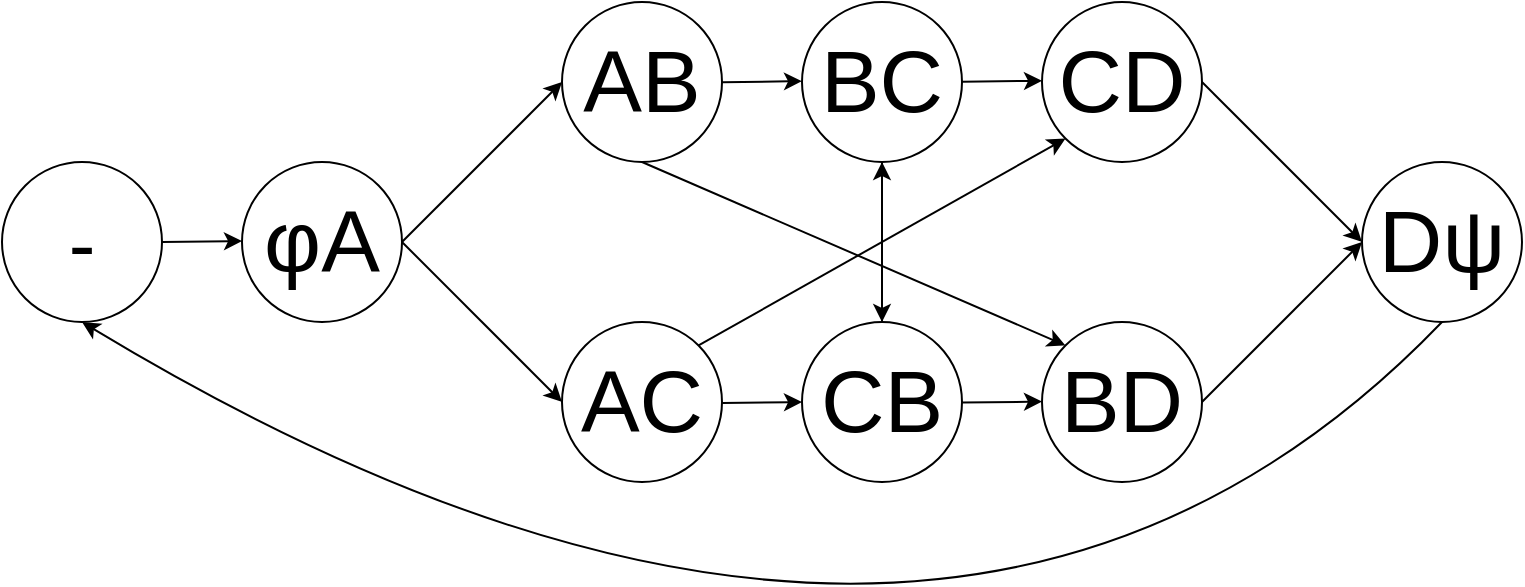 <mxfile version="22.1.20" type="github">
  <diagram name="Seite-1" id="IBqcnsN6eLZTh5Qhn7dX">
    <mxGraphModel dx="1195" dy="652" grid="1" gridSize="10" guides="1" tooltips="1" connect="1" arrows="1" fold="1" page="1" pageScale="1" pageWidth="1169" pageHeight="827" math="0" shadow="0">
      <root>
        <mxCell id="0" />
        <mxCell id="1" parent="0" />
        <mxCell id="aK3b99Qzdh7lHUsJJeN6-3" value="AB" style="ellipse;whiteSpace=wrap;html=1;aspect=fixed;fontSize=44;" vertex="1" parent="1">
          <mxGeometry x="480" y="80" width="80" height="80" as="geometry" />
        </mxCell>
        <mxCell id="aK3b99Qzdh7lHUsJJeN6-4" value="φA" style="ellipse;whiteSpace=wrap;html=1;aspect=fixed;fontSize=44;" vertex="1" parent="1">
          <mxGeometry x="320" y="160" width="80" height="80" as="geometry" />
        </mxCell>
        <mxCell id="aK3b99Qzdh7lHUsJJeN6-6" value="" style="endArrow=classic;html=1;rounded=0;curved=1;entryX=0;entryY=0.5;entryDx=0;entryDy=0;exitX=1;exitY=0.5;exitDx=0;exitDy=0;" edge="1" parent="1" source="aK3b99Qzdh7lHUsJJeN6-4" target="aK3b99Qzdh7lHUsJJeN6-3">
          <mxGeometry width="50" height="50" relative="1" as="geometry">
            <mxPoint x="400" y="200" as="sourcePoint" />
            <mxPoint x="470" y="210" as="targetPoint" />
          </mxGeometry>
        </mxCell>
        <mxCell id="aK3b99Qzdh7lHUsJJeN6-8" value="BD" style="ellipse;whiteSpace=wrap;html=1;aspect=fixed;fontSize=44;" vertex="1" parent="1">
          <mxGeometry x="720" y="240" width="80" height="80" as="geometry" />
        </mxCell>
        <mxCell id="aK3b99Qzdh7lHUsJJeN6-10" value="AC" style="ellipse;whiteSpace=wrap;html=1;aspect=fixed;fontSize=44;" vertex="1" parent="1">
          <mxGeometry x="480" y="240" width="80" height="80" as="geometry" />
        </mxCell>
        <mxCell id="aK3b99Qzdh7lHUsJJeN6-16" value="CD" style="ellipse;whiteSpace=wrap;html=1;aspect=fixed;fontSize=44;" vertex="1" parent="1">
          <mxGeometry x="720" y="80" width="80" height="80" as="geometry" />
        </mxCell>
        <mxCell id="aK3b99Qzdh7lHUsJJeN6-20" value="" style="endArrow=classic;html=1;rounded=0;curved=1;entryX=0;entryY=0.5;entryDx=0;entryDy=0;exitX=1;exitY=0.5;exitDx=0;exitDy=0;" edge="1" parent="1" source="aK3b99Qzdh7lHUsJJeN6-1">
          <mxGeometry width="50" height="50" relative="1" as="geometry">
            <mxPoint x="240" y="199.5" as="sourcePoint" />
            <mxPoint x="320" y="199.5" as="targetPoint" />
          </mxGeometry>
        </mxCell>
        <mxCell id="aK3b99Qzdh7lHUsJJeN6-24" value="" style="endArrow=classic;html=1;rounded=0;curved=1;entryX=0;entryY=0.5;entryDx=0;entryDy=0;exitX=1;exitY=0.5;exitDx=0;exitDy=0;" edge="1" parent="1" source="aK3b99Qzdh7lHUsJJeN6-4" target="aK3b99Qzdh7lHUsJJeN6-10">
          <mxGeometry width="50" height="50" relative="1" as="geometry">
            <mxPoint x="410" y="210" as="sourcePoint" />
            <mxPoint x="490" y="170" as="targetPoint" />
          </mxGeometry>
        </mxCell>
        <mxCell id="aK3b99Qzdh7lHUsJJeN6-25" value="Dψ" style="ellipse;whiteSpace=wrap;html=1;aspect=fixed;fontSize=44;" vertex="1" parent="1">
          <mxGeometry x="880" y="160" width="80" height="80" as="geometry" />
        </mxCell>
        <mxCell id="aK3b99Qzdh7lHUsJJeN6-26" value="" style="endArrow=classic;html=1;rounded=0;curved=1;entryX=0;entryY=0.5;entryDx=0;entryDy=0;exitX=1;exitY=0.5;exitDx=0;exitDy=0;" edge="1" parent="1" source="aK3b99Qzdh7lHUsJJeN6-16">
          <mxGeometry width="50" height="50" relative="1" as="geometry">
            <mxPoint x="800" y="140" as="sourcePoint" />
            <mxPoint x="880" y="200" as="targetPoint" />
          </mxGeometry>
        </mxCell>
        <mxCell id="aK3b99Qzdh7lHUsJJeN6-27" value="" style="endArrow=classic;html=1;rounded=0;curved=1;entryX=0;entryY=0.5;entryDx=0;entryDy=0;exitX=1;exitY=0.5;exitDx=0;exitDy=0;" edge="1" parent="1" source="aK3b99Qzdh7lHUsJJeN6-8">
          <mxGeometry width="50" height="50" relative="1" as="geometry">
            <mxPoint x="800" y="260" as="sourcePoint" />
            <mxPoint x="880" y="200" as="targetPoint" />
          </mxGeometry>
        </mxCell>
        <mxCell id="aK3b99Qzdh7lHUsJJeN6-28" value="" style="endArrow=classic;html=1;rounded=0;curved=1;entryX=0;entryY=0.5;entryDx=0;entryDy=0;exitX=1;exitY=0.5;exitDx=0;exitDy=0;" edge="1" parent="1" target="aK3b99Qzdh7lHUsJJeN6-1">
          <mxGeometry width="50" height="50" relative="1" as="geometry">
            <mxPoint x="240" y="199.5" as="sourcePoint" />
            <mxPoint x="320" y="199.5" as="targetPoint" />
          </mxGeometry>
        </mxCell>
        <mxCell id="aK3b99Qzdh7lHUsJJeN6-1" value="-" style="ellipse;whiteSpace=wrap;html=1;aspect=fixed;fontSize=40;" vertex="1" parent="1">
          <mxGeometry x="200" y="160" width="80" height="80" as="geometry" />
        </mxCell>
        <mxCell id="aK3b99Qzdh7lHUsJJeN6-29" value="BC" style="ellipse;whiteSpace=wrap;html=1;aspect=fixed;fontSize=44;" vertex="1" parent="1">
          <mxGeometry x="600" y="80" width="80" height="80" as="geometry" />
        </mxCell>
        <mxCell id="aK3b99Qzdh7lHUsJJeN6-30" value="CB" style="ellipse;whiteSpace=wrap;html=1;aspect=fixed;fontSize=44;" vertex="1" parent="1">
          <mxGeometry x="600" y="240" width="80" height="80" as="geometry" />
        </mxCell>
        <mxCell id="aK3b99Qzdh7lHUsJJeN6-31" value="" style="endArrow=classic;html=1;rounded=0;curved=1;entryX=0;entryY=0.5;entryDx=0;entryDy=0;exitX=1;exitY=0.5;exitDx=0;exitDy=0;" edge="1" parent="1">
          <mxGeometry width="50" height="50" relative="1" as="geometry">
            <mxPoint x="560" y="120.08" as="sourcePoint" />
            <mxPoint x="600" y="119.58" as="targetPoint" />
          </mxGeometry>
        </mxCell>
        <mxCell id="aK3b99Qzdh7lHUsJJeN6-32" value="" style="endArrow=classic;html=1;rounded=0;curved=1;entryX=0;entryY=0.5;entryDx=0;entryDy=0;exitX=1;exitY=0.5;exitDx=0;exitDy=0;" edge="1" parent="1">
          <mxGeometry width="50" height="50" relative="1" as="geometry">
            <mxPoint x="560" y="280.5" as="sourcePoint" />
            <mxPoint x="600" y="280" as="targetPoint" />
          </mxGeometry>
        </mxCell>
        <mxCell id="aK3b99Qzdh7lHUsJJeN6-33" value="" style="endArrow=classic;html=1;rounded=0;curved=1;entryX=0.5;entryY=0;entryDx=0;entryDy=0;exitX=0.5;exitY=1;exitDx=0;exitDy=0;" edge="1" parent="1" source="aK3b99Qzdh7lHUsJJeN6-29" target="aK3b99Qzdh7lHUsJJeN6-30">
          <mxGeometry width="50" height="50" relative="1" as="geometry">
            <mxPoint x="750" y="170.5" as="sourcePoint" />
            <mxPoint x="790" y="170" as="targetPoint" />
          </mxGeometry>
        </mxCell>
        <mxCell id="aK3b99Qzdh7lHUsJJeN6-34" value="" style="endArrow=classic;html=1;rounded=0;curved=1;entryX=0.5;entryY=1;entryDx=0;entryDy=0;exitX=0.5;exitY=0;exitDx=0;exitDy=0;" edge="1" parent="1" source="aK3b99Qzdh7lHUsJJeN6-30" target="aK3b99Qzdh7lHUsJJeN6-29">
          <mxGeometry width="50" height="50" relative="1" as="geometry">
            <mxPoint x="320" y="240" as="sourcePoint" />
            <mxPoint x="360" y="239.5" as="targetPoint" />
          </mxGeometry>
        </mxCell>
        <mxCell id="aK3b99Qzdh7lHUsJJeN6-35" value="" style="endArrow=classic;html=1;rounded=0;curved=1;entryX=0;entryY=0.5;entryDx=0;entryDy=0;exitX=1;exitY=0.5;exitDx=0;exitDy=0;" edge="1" parent="1">
          <mxGeometry width="50" height="50" relative="1" as="geometry">
            <mxPoint x="680" y="119.87" as="sourcePoint" />
            <mxPoint x="720" y="119.37" as="targetPoint" />
          </mxGeometry>
        </mxCell>
        <mxCell id="aK3b99Qzdh7lHUsJJeN6-36" value="" style="endArrow=classic;html=1;rounded=0;curved=1;entryX=0;entryY=0.5;entryDx=0;entryDy=0;exitX=1;exitY=0.5;exitDx=0;exitDy=0;" edge="1" parent="1">
          <mxGeometry width="50" height="50" relative="1" as="geometry">
            <mxPoint x="680" y="280.29" as="sourcePoint" />
            <mxPoint x="720" y="279.79" as="targetPoint" />
          </mxGeometry>
        </mxCell>
        <mxCell id="aK3b99Qzdh7lHUsJJeN6-37" value="" style="endArrow=classic;html=1;rounded=0;curved=1;entryX=0;entryY=1;entryDx=0;entryDy=0;exitX=1;exitY=0;exitDx=0;exitDy=0;" edge="1" parent="1" source="aK3b99Qzdh7lHUsJJeN6-10" target="aK3b99Qzdh7lHUsJJeN6-16">
          <mxGeometry width="50" height="50" relative="1" as="geometry">
            <mxPoint x="810" y="290" as="sourcePoint" />
            <mxPoint x="890" y="210" as="targetPoint" />
          </mxGeometry>
        </mxCell>
        <mxCell id="aK3b99Qzdh7lHUsJJeN6-38" value="" style="endArrow=classic;html=1;rounded=0;curved=1;entryX=0;entryY=0;entryDx=0;entryDy=0;exitX=1;exitY=0.5;exitDx=0;exitDy=0;" edge="1" parent="1" target="aK3b99Qzdh7lHUsJJeN6-8">
          <mxGeometry width="50" height="50" relative="1" as="geometry">
            <mxPoint x="520" y="160" as="sourcePoint" />
            <mxPoint x="600" y="240" as="targetPoint" />
          </mxGeometry>
        </mxCell>
        <mxCell id="aK3b99Qzdh7lHUsJJeN6-39" value="" style="endArrow=classic;html=1;rounded=0;curved=1;exitX=0.5;exitY=1;exitDx=0;exitDy=0;entryX=0.5;entryY=1;entryDx=0;entryDy=0;" edge="1" parent="1" source="aK3b99Qzdh7lHUsJJeN6-25" target="aK3b99Qzdh7lHUsJJeN6-1">
          <mxGeometry width="50" height="50" relative="1" as="geometry">
            <mxPoint x="560" y="230" as="sourcePoint" />
            <mxPoint x="600" y="230" as="targetPoint" />
            <Array as="points">
              <mxPoint x="670" y="500" />
            </Array>
          </mxGeometry>
        </mxCell>
      </root>
    </mxGraphModel>
  </diagram>
</mxfile>
